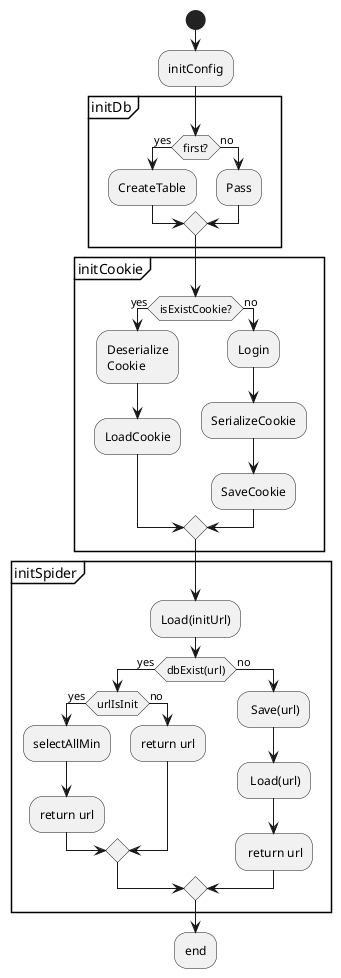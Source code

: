 @startuml
start
:initConfig;
partition initDb
    if(first?) then(yes)
        :CreateTable;
     else(no)
        :Pass;
    endif
}
partition initCookie
    if(isExistCookie?) then (yes)
        :Deserialize
        Cookie;
        :LoadCookie;
    else(no)
        :Login;
        :SerializeCookie;
        :SaveCookie;
    endif;
}
partition initSpider
    :Load(initUrl);
    if(dbExist(url)) then(yes)
        if(urlIsInit) then(yes)
            :selectAllMin;
            :return url;
        else (no)
            :return url;
         endif;
    else(no)
        : Save(url);
        : Load(url);
        : return url;
    endif;
   }
:end;
@enduml